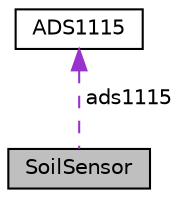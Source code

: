 digraph "SoilSensor"
{
 // LATEX_PDF_SIZE
  edge [fontname="Helvetica",fontsize="10",labelfontname="Helvetica",labelfontsize="10"];
  node [fontname="Helvetica",fontsize="10",shape=record];
  Node1 [label="SoilSensor",height=0.2,width=0.4,color="black", fillcolor="grey75", style="filled", fontcolor="black",tooltip="The SoilSensor class."];
  Node2 -> Node1 [dir="back",color="darkorchid3",fontsize="10",style="dashed",label=" ads1115" ,fontname="Helvetica"];
  Node2 [label="ADS1115",height=0.2,width=0.4,color="black", fillcolor="white", style="filled",URL="$classADS1115.html",tooltip="Represents an Analog-to-Digital Converter (ADC) device."];
}

